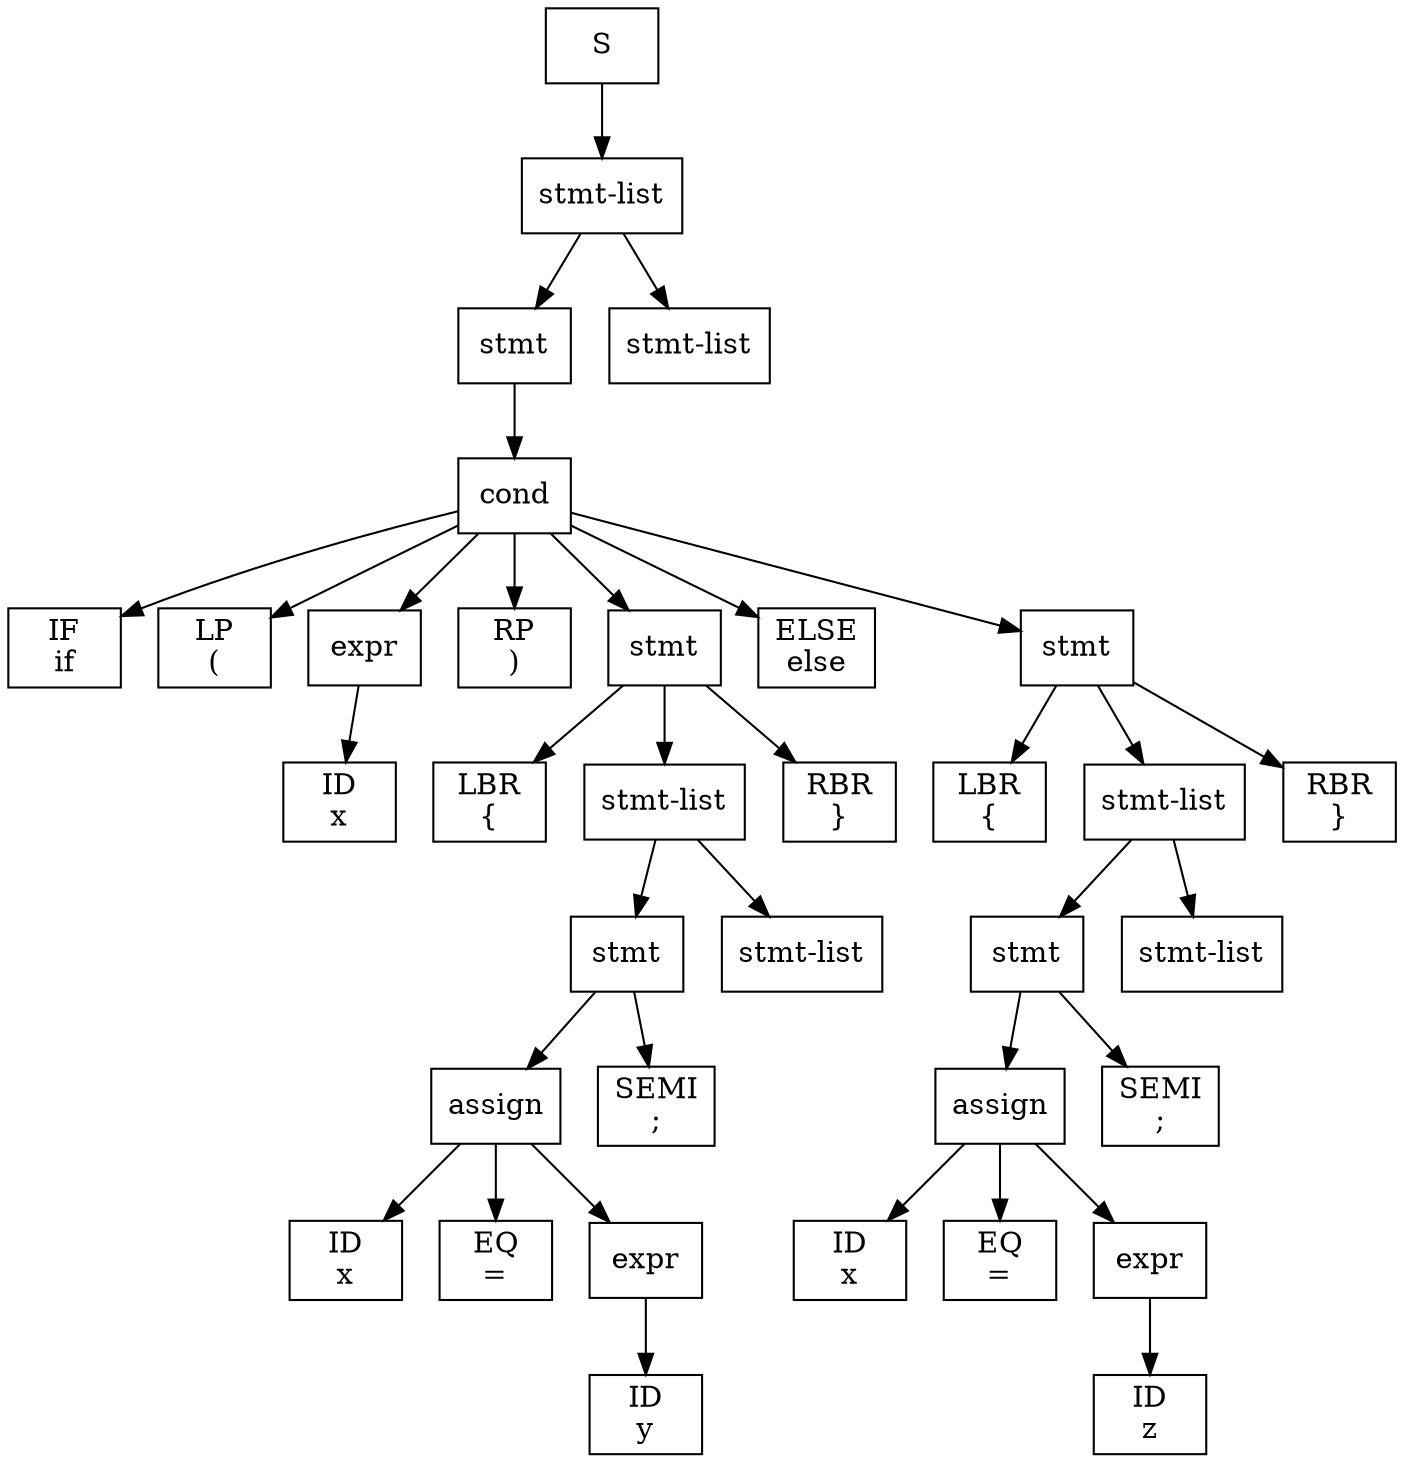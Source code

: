 digraph d {
node [shape=rectangle];
n0 [label="S"];
n1 [label="stmt-list"];
n2 [label="stmt"];
n3 [label="cond"];
n4 [label="IF\nif"];
n5 [label="LP\n("];
n6 [label="expr"];
n7 [label="ID\nx"];
n8 [label="RP\n)"];
n9 [label="stmt"];
n10 [label="LBR\n{"];
n11 [label="stmt-list"];
n12 [label="stmt"];
n13 [label="assign"];
n14 [label="ID\nx"];
n15 [label="EQ\n="];
n16 [label="expr"];
n17 [label="ID\ny"];
n18 [label="SEMI\n;"];
n19 [label="stmt-list"];
n20 [label="RBR\n}"];
n21 [label="ELSE\nelse"];
n22 [label="stmt"];
n23 [label="LBR\n{"];
n24 [label="stmt-list"];
n25 [label="stmt"];
n26 [label="assign"];
n27 [label="ID\nx"];
n28 [label="EQ\n="];
n29 [label="expr"];
n30 [label="ID\nz"];
n31 [label="SEMI\n;"];
n32 [label="stmt-list"];
n33 [label="RBR\n}"];
n34 [label="stmt-list"];
n0 -> n1;
n1 -> n2;
n1 -> n34;
n2 -> n3;
n3 -> n4;
n3 -> n5;
n3 -> n6;
n3 -> n8;
n3 -> n9;
n3 -> n21;
n3 -> n22;
n6 -> n7;
n9 -> n10;
n9 -> n11;
n9 -> n20;
n11 -> n12;
n11 -> n19;
n12 -> n13;
n12 -> n18;
n13 -> n14;
n13 -> n15;
n13 -> n16;
n16 -> n17;
n22 -> n23;
n22 -> n24;
n22 -> n33;
n24 -> n25;
n24 -> n32;
n25 -> n26;
n25 -> n31;
n26 -> n27;
n26 -> n28;
n26 -> n29;
n29 -> n30;
}